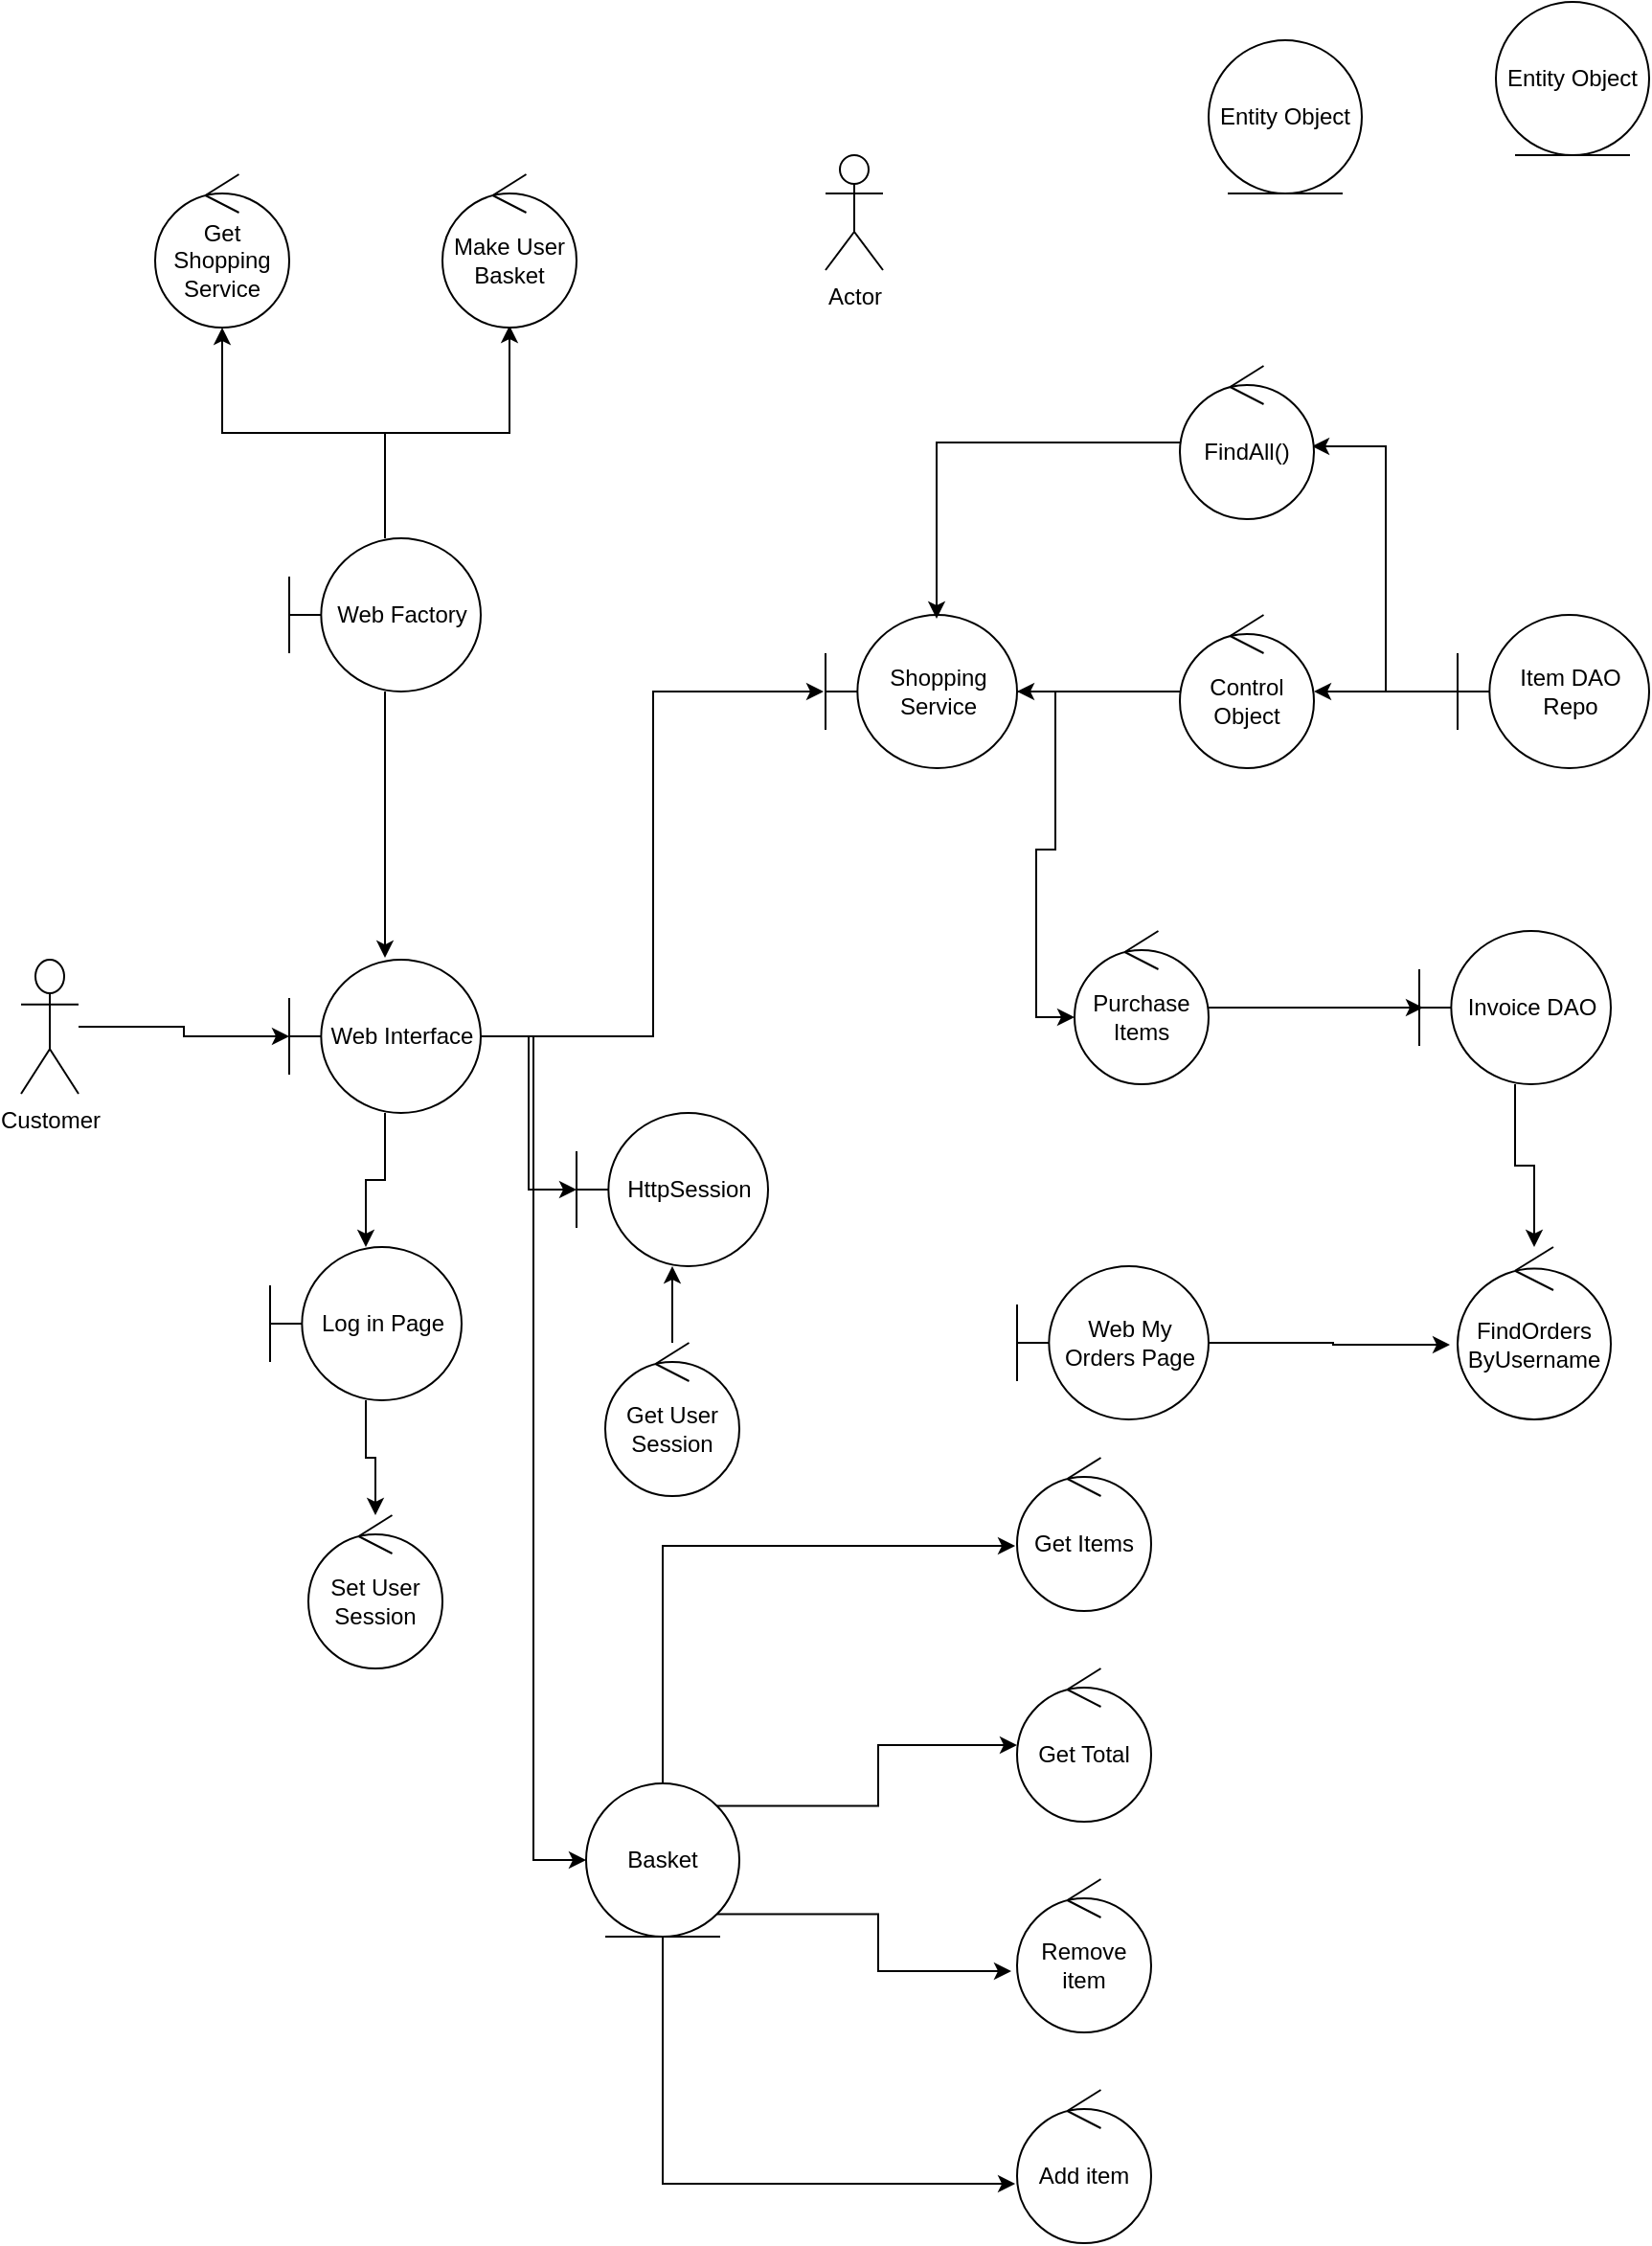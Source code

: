 <mxfile version="16.0.0" type="device" pages="2"><diagram id="1DyvvQAFQuQHTWVl9ZOM" name="Page-1"><mxGraphModel dx="2062" dy="1144" grid="1" gridSize="10" guides="1" tooltips="1" connect="1" arrows="1" fold="1" page="1" pageScale="1" pageWidth="850" pageHeight="1100" math="0" shadow="0"><root><mxCell id="0"/><mxCell id="1" parent="0"/><mxCell id="Wi-5JkGCpw1FBPQGTsal-15" style="edgeStyle=orthogonalEdgeStyle;rounded=0;orthogonalLoop=1;jettySize=auto;html=1;" edge="1" parent="1" source="poxkG-rrIbeslwrE0fg0-1" target="poxkG-rrIbeslwrE0fg0-3"><mxGeometry relative="1" as="geometry"/></mxCell><mxCell id="poxkG-rrIbeslwrE0fg0-1" value="Log in Page" style="shape=umlBoundary;whiteSpace=wrap;html=1;" vertex="1" parent="1"><mxGeometry x="150" y="720" width="100" height="80" as="geometry"/></mxCell><mxCell id="poxkG-rrIbeslwrE0fg0-2" value="Entity Object" style="ellipse;shape=umlEntity;whiteSpace=wrap;html=1;" vertex="1" parent="1"><mxGeometry x="640" y="90" width="80" height="80" as="geometry"/></mxCell><mxCell id="poxkG-rrIbeslwrE0fg0-3" value="Set User Session" style="ellipse;shape=umlControl;whiteSpace=wrap;html=1;" vertex="1" parent="1"><mxGeometry x="170" y="860" width="70" height="80" as="geometry"/></mxCell><mxCell id="Wi-5JkGCpw1FBPQGTsal-16" style="edgeStyle=orthogonalEdgeStyle;rounded=0;orthogonalLoop=1;jettySize=auto;html=1;" edge="1" parent="1" source="poxkG-rrIbeslwrE0fg0-4" target="poxkG-rrIbeslwrE0fg0-5"><mxGeometry relative="1" as="geometry"/></mxCell><mxCell id="poxkG-rrIbeslwrE0fg0-4" value="Customer" style="shape=umlActor;verticalLabelPosition=bottom;verticalAlign=top;html=1;" vertex="1" parent="1"><mxGeometry x="20" y="570" width="30" height="70" as="geometry"/></mxCell><mxCell id="poxkG-rrIbeslwrE0fg0-21" style="edgeStyle=orthogonalEdgeStyle;rounded=0;orthogonalLoop=1;jettySize=auto;html=1;entryX=-0.01;entryY=0.5;entryDx=0;entryDy=0;entryPerimeter=0;" edge="1" parent="1" source="poxkG-rrIbeslwrE0fg0-5" target="poxkG-rrIbeslwrE0fg0-11"><mxGeometry relative="1" as="geometry"/></mxCell><mxCell id="poxkG-rrIbeslwrE0fg0-37" style="edgeStyle=orthogonalEdgeStyle;rounded=0;orthogonalLoop=1;jettySize=auto;html=1;" edge="1" parent="1" source="poxkG-rrIbeslwrE0fg0-5" target="poxkG-rrIbeslwrE0fg0-36"><mxGeometry relative="1" as="geometry"/></mxCell><mxCell id="Wi-5JkGCpw1FBPQGTsal-13" style="edgeStyle=orthogonalEdgeStyle;rounded=0;orthogonalLoop=1;jettySize=auto;html=1;entryX=0;entryY=0.5;entryDx=0;entryDy=0;" edge="1" parent="1" source="poxkG-rrIbeslwrE0fg0-5" target="Wi-5JkGCpw1FBPQGTsal-3"><mxGeometry relative="1" as="geometry"/></mxCell><mxCell id="Wi-5JkGCpw1FBPQGTsal-14" style="edgeStyle=orthogonalEdgeStyle;rounded=0;orthogonalLoop=1;jettySize=auto;html=1;" edge="1" parent="1" source="poxkG-rrIbeslwrE0fg0-5" target="poxkG-rrIbeslwrE0fg0-1"><mxGeometry relative="1" as="geometry"/></mxCell><mxCell id="poxkG-rrIbeslwrE0fg0-5" value="Web Interface" style="shape=umlBoundary;whiteSpace=wrap;html=1;" vertex="1" parent="1"><mxGeometry x="160" y="570" width="100" height="80" as="geometry"/></mxCell><mxCell id="poxkG-rrIbeslwrE0fg0-6" value="Actor" style="shape=umlActor;verticalLabelPosition=bottom;verticalAlign=top;html=1;" vertex="1" parent="1"><mxGeometry x="440" y="150" width="30" height="60" as="geometry"/></mxCell><mxCell id="poxkG-rrIbeslwrE0fg0-28" style="edgeStyle=orthogonalEdgeStyle;rounded=0;orthogonalLoop=1;jettySize=auto;html=1;entryX=-0.05;entryY=0.567;entryDx=0;entryDy=0;entryPerimeter=0;" edge="1" parent="1" source="poxkG-rrIbeslwrE0fg0-9" target="poxkG-rrIbeslwrE0fg0-26"><mxGeometry relative="1" as="geometry"/></mxCell><mxCell id="poxkG-rrIbeslwrE0fg0-9" value="Web My Orders Page" style="shape=umlBoundary;whiteSpace=wrap;html=1;" vertex="1" parent="1"><mxGeometry x="540" y="730" width="100" height="80" as="geometry"/></mxCell><mxCell id="poxkG-rrIbeslwrE0fg0-27" style="edgeStyle=orthogonalEdgeStyle;rounded=0;orthogonalLoop=1;jettySize=auto;html=1;" edge="1" parent="1" source="poxkG-rrIbeslwrE0fg0-10" target="poxkG-rrIbeslwrE0fg0-26"><mxGeometry relative="1" as="geometry"/></mxCell><mxCell id="poxkG-rrIbeslwrE0fg0-10" value="Invoice DAO" style="shape=umlBoundary;whiteSpace=wrap;html=1;" vertex="1" parent="1"><mxGeometry x="750" y="555" width="100" height="80" as="geometry"/></mxCell><mxCell id="poxkG-rrIbeslwrE0fg0-20" style="edgeStyle=orthogonalEdgeStyle;rounded=0;orthogonalLoop=1;jettySize=auto;html=1;entryX=0;entryY=0.563;entryDx=0;entryDy=0;entryPerimeter=0;" edge="1" parent="1" source="poxkG-rrIbeslwrE0fg0-11" target="poxkG-rrIbeslwrE0fg0-15"><mxGeometry relative="1" as="geometry"/></mxCell><mxCell id="poxkG-rrIbeslwrE0fg0-11" value="&lt;div&gt;Shopping Service&lt;/div&gt;" style="shape=umlBoundary;whiteSpace=wrap;html=1;" vertex="1" parent="1"><mxGeometry x="440" y="390" width="100" height="80" as="geometry"/></mxCell><mxCell id="poxkG-rrIbeslwrE0fg0-24" style="edgeStyle=orthogonalEdgeStyle;rounded=0;orthogonalLoop=1;jettySize=auto;html=1;" edge="1" parent="1" source="poxkG-rrIbeslwrE0fg0-12" target="poxkG-rrIbeslwrE0fg0-13"><mxGeometry relative="1" as="geometry"/></mxCell><mxCell id="poxkG-rrIbeslwrE0fg0-25" style="edgeStyle=orthogonalEdgeStyle;rounded=0;orthogonalLoop=1;jettySize=auto;html=1;entryX=0.986;entryY=0.525;entryDx=0;entryDy=0;entryPerimeter=0;" edge="1" parent="1" source="poxkG-rrIbeslwrE0fg0-12" target="poxkG-rrIbeslwrE0fg0-14"><mxGeometry relative="1" as="geometry"/></mxCell><mxCell id="poxkG-rrIbeslwrE0fg0-12" value="&lt;div&gt;Item DAO&lt;/div&gt;&lt;div&gt;Repo&lt;/div&gt;" style="shape=umlBoundary;whiteSpace=wrap;html=1;" vertex="1" parent="1"><mxGeometry x="770" y="390" width="100" height="80" as="geometry"/></mxCell><mxCell id="poxkG-rrIbeslwrE0fg0-23" style="edgeStyle=orthogonalEdgeStyle;rounded=0;orthogonalLoop=1;jettySize=auto;html=1;" edge="1" parent="1" source="poxkG-rrIbeslwrE0fg0-13"><mxGeometry relative="1" as="geometry"><mxPoint x="540" y="430" as="targetPoint"/></mxGeometry></mxCell><mxCell id="poxkG-rrIbeslwrE0fg0-13" value="Control Object" style="ellipse;shape=umlControl;whiteSpace=wrap;html=1;" vertex="1" parent="1"><mxGeometry x="625" y="390" width="70" height="80" as="geometry"/></mxCell><mxCell id="poxkG-rrIbeslwrE0fg0-22" style="edgeStyle=orthogonalEdgeStyle;rounded=0;orthogonalLoop=1;jettySize=auto;html=1;entryX=0.58;entryY=0.025;entryDx=0;entryDy=0;entryPerimeter=0;" edge="1" parent="1" source="poxkG-rrIbeslwrE0fg0-14" target="poxkG-rrIbeslwrE0fg0-11"><mxGeometry relative="1" as="geometry"/></mxCell><mxCell id="poxkG-rrIbeslwrE0fg0-14" value="FindAll()" style="ellipse;shape=umlControl;whiteSpace=wrap;html=1;" vertex="1" parent="1"><mxGeometry x="625" y="260" width="70" height="80" as="geometry"/></mxCell><mxCell id="poxkG-rrIbeslwrE0fg0-19" style="edgeStyle=orthogonalEdgeStyle;rounded=0;orthogonalLoop=1;jettySize=auto;html=1;entryX=0.02;entryY=0.5;entryDx=0;entryDy=0;entryPerimeter=0;" edge="1" parent="1" source="poxkG-rrIbeslwrE0fg0-15" target="poxkG-rrIbeslwrE0fg0-10"><mxGeometry relative="1" as="geometry"/></mxCell><mxCell id="poxkG-rrIbeslwrE0fg0-15" value="Purchase Items" style="ellipse;shape=umlControl;whiteSpace=wrap;html=1;" vertex="1" parent="1"><mxGeometry x="570" y="555" width="70" height="80" as="geometry"/></mxCell><mxCell id="poxkG-rrIbeslwrE0fg0-16" value="Entity Object" style="ellipse;shape=umlEntity;whiteSpace=wrap;html=1;" vertex="1" parent="1"><mxGeometry x="790" y="70" width="80" height="80" as="geometry"/></mxCell><mxCell id="poxkG-rrIbeslwrE0fg0-26" value="&lt;div&gt;FindOrders&lt;/div&gt;&lt;div&gt;ByUsername&lt;br&gt;&lt;/div&gt;" style="ellipse;shape=umlControl;whiteSpace=wrap;html=1;" vertex="1" parent="1"><mxGeometry x="770" y="720" width="80" height="90" as="geometry"/></mxCell><mxCell id="poxkG-rrIbeslwrE0fg0-33" style="edgeStyle=orthogonalEdgeStyle;rounded=0;orthogonalLoop=1;jettySize=auto;html=1;entryX=0.5;entryY=0.988;entryDx=0;entryDy=0;entryPerimeter=0;" edge="1" parent="1" source="poxkG-rrIbeslwrE0fg0-30" target="poxkG-rrIbeslwrE0fg0-32"><mxGeometry relative="1" as="geometry"/></mxCell><mxCell id="poxkG-rrIbeslwrE0fg0-34" style="edgeStyle=orthogonalEdgeStyle;rounded=0;orthogonalLoop=1;jettySize=auto;html=1;" edge="1" parent="1" source="poxkG-rrIbeslwrE0fg0-30" target="poxkG-rrIbeslwrE0fg0-31"><mxGeometry relative="1" as="geometry"/></mxCell><mxCell id="poxkG-rrIbeslwrE0fg0-35" style="edgeStyle=orthogonalEdgeStyle;rounded=0;orthogonalLoop=1;jettySize=auto;html=1;entryX=0.5;entryY=-0.012;entryDx=0;entryDy=0;entryPerimeter=0;" edge="1" parent="1" source="poxkG-rrIbeslwrE0fg0-30" target="poxkG-rrIbeslwrE0fg0-5"><mxGeometry relative="1" as="geometry"/></mxCell><mxCell id="poxkG-rrIbeslwrE0fg0-30" value="Web Factory" style="shape=umlBoundary;whiteSpace=wrap;html=1;" vertex="1" parent="1"><mxGeometry x="160" y="350" width="100" height="80" as="geometry"/></mxCell><mxCell id="poxkG-rrIbeslwrE0fg0-31" value="Get Shopping Service" style="ellipse;shape=umlControl;whiteSpace=wrap;html=1;" vertex="1" parent="1"><mxGeometry x="90" y="160" width="70" height="80" as="geometry"/></mxCell><mxCell id="poxkG-rrIbeslwrE0fg0-32" value="Make User Basket" style="ellipse;shape=umlControl;whiteSpace=wrap;html=1;" vertex="1" parent="1"><mxGeometry x="240" y="160" width="70" height="80" as="geometry"/></mxCell><mxCell id="poxkG-rrIbeslwrE0fg0-36" value="HttpSession" style="shape=umlBoundary;whiteSpace=wrap;html=1;" vertex="1" parent="1"><mxGeometry x="310" y="650" width="100" height="80" as="geometry"/></mxCell><mxCell id="Wi-5JkGCpw1FBPQGTsal-2" style="edgeStyle=orthogonalEdgeStyle;rounded=0;orthogonalLoop=1;jettySize=auto;html=1;" edge="1" parent="1" source="Wi-5JkGCpw1FBPQGTsal-1" target="poxkG-rrIbeslwrE0fg0-36"><mxGeometry relative="1" as="geometry"/></mxCell><mxCell id="Wi-5JkGCpw1FBPQGTsal-1" value="Get User Session" style="ellipse;shape=umlControl;whiteSpace=wrap;html=1;" vertex="1" parent="1"><mxGeometry x="325" y="770" width="70" height="80" as="geometry"/></mxCell><mxCell id="Wi-5JkGCpw1FBPQGTsal-9" style="edgeStyle=orthogonalEdgeStyle;rounded=0;orthogonalLoop=1;jettySize=auto;html=1;exitX=1;exitY=0;exitDx=0;exitDy=0;" edge="1" parent="1" source="Wi-5JkGCpw1FBPQGTsal-3" target="Wi-5JkGCpw1FBPQGTsal-6"><mxGeometry relative="1" as="geometry"/></mxCell><mxCell id="Wi-5JkGCpw1FBPQGTsal-10" style="edgeStyle=orthogonalEdgeStyle;rounded=0;orthogonalLoop=1;jettySize=auto;html=1;exitX=0.5;exitY=0;exitDx=0;exitDy=0;entryX=-0.014;entryY=0.575;entryDx=0;entryDy=0;entryPerimeter=0;" edge="1" parent="1" source="Wi-5JkGCpw1FBPQGTsal-3" target="Wi-5JkGCpw1FBPQGTsal-7"><mxGeometry relative="1" as="geometry"/></mxCell><mxCell id="Wi-5JkGCpw1FBPQGTsal-11" style="edgeStyle=orthogonalEdgeStyle;rounded=0;orthogonalLoop=1;jettySize=auto;html=1;exitX=1;exitY=1;exitDx=0;exitDy=0;entryX=-0.043;entryY=0.6;entryDx=0;entryDy=0;entryPerimeter=0;" edge="1" parent="1" source="Wi-5JkGCpw1FBPQGTsal-3" target="Wi-5JkGCpw1FBPQGTsal-5"><mxGeometry relative="1" as="geometry"/></mxCell><mxCell id="Wi-5JkGCpw1FBPQGTsal-12" style="edgeStyle=orthogonalEdgeStyle;rounded=0;orthogonalLoop=1;jettySize=auto;html=1;exitX=0.5;exitY=1;exitDx=0;exitDy=0;entryX=-0.014;entryY=0.613;entryDx=0;entryDy=0;entryPerimeter=0;" edge="1" parent="1" source="Wi-5JkGCpw1FBPQGTsal-3" target="Wi-5JkGCpw1FBPQGTsal-4"><mxGeometry relative="1" as="geometry"/></mxCell><mxCell id="Wi-5JkGCpw1FBPQGTsal-3" value="Basket" style="ellipse;shape=umlEntity;whiteSpace=wrap;html=1;" vertex="1" parent="1"><mxGeometry x="315" y="1000" width="80" height="80" as="geometry"/></mxCell><mxCell id="Wi-5JkGCpw1FBPQGTsal-4" value="Add item" style="ellipse;shape=umlControl;whiteSpace=wrap;html=1;" vertex="1" parent="1"><mxGeometry x="540" y="1160" width="70" height="80" as="geometry"/></mxCell><mxCell id="Wi-5JkGCpw1FBPQGTsal-5" value="Remove item" style="ellipse;shape=umlControl;whiteSpace=wrap;html=1;" vertex="1" parent="1"><mxGeometry x="540" y="1050" width="70" height="80" as="geometry"/></mxCell><mxCell id="Wi-5JkGCpw1FBPQGTsal-6" value="Get Total" style="ellipse;shape=umlControl;whiteSpace=wrap;html=1;" vertex="1" parent="1"><mxGeometry x="540" y="940" width="70" height="80" as="geometry"/></mxCell><mxCell id="Wi-5JkGCpw1FBPQGTsal-7" value="Get Items" style="ellipse;shape=umlControl;whiteSpace=wrap;html=1;" vertex="1" parent="1"><mxGeometry x="540" y="830" width="70" height="80" as="geometry"/></mxCell></root></mxGraphModel></diagram><diagram id="3zpNHzWUX6CSmJflx30F" name="Page-2"><mxGraphModel dx="765" dy="1122" grid="1" gridSize="10" guides="1" tooltips="1" connect="1" arrows="1" fold="1" page="1" pageScale="1" pageWidth="850" pageHeight="1100" math="0" shadow="0"><root><mxCell id="Q4hlxnLZD_ZW1LKAGevd-0"/><mxCell id="Q4hlxnLZD_ZW1LKAGevd-1" parent="Q4hlxnLZD_ZW1LKAGevd-0"/></root></mxGraphModel></diagram></mxfile>